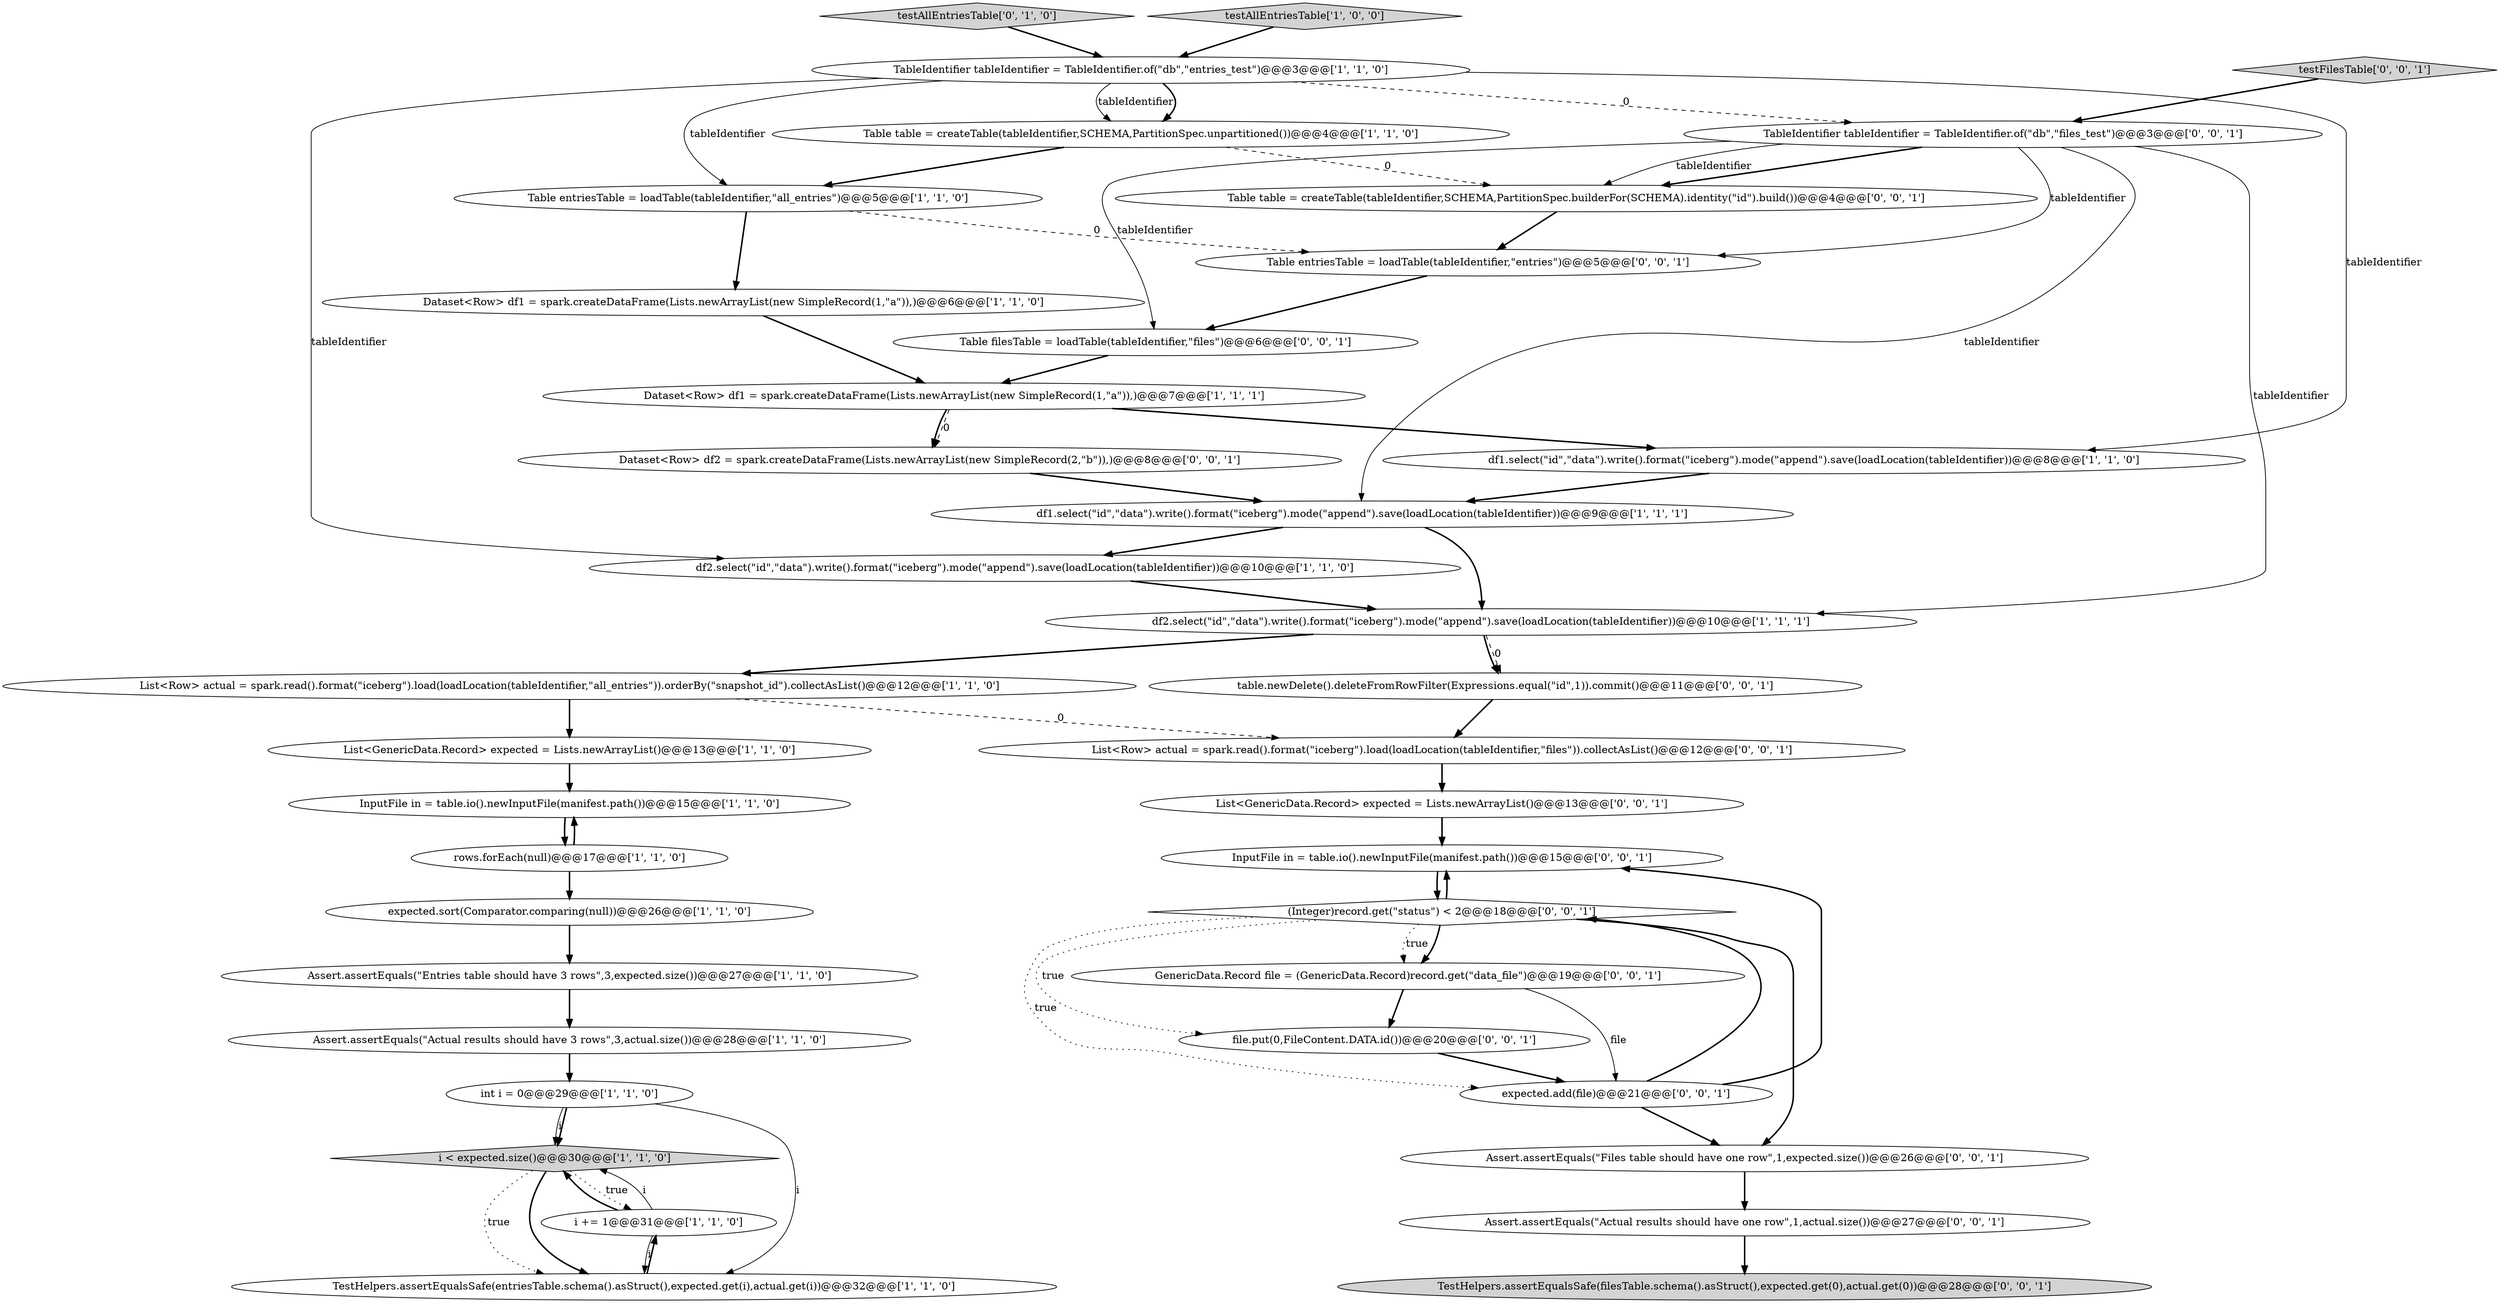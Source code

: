 digraph {
23 [style = filled, label = "Table table = createTable(tableIdentifier,SCHEMA,PartitionSpec.builderFor(SCHEMA).identity(\"id\").build())@@@4@@@['0', '0', '1']", fillcolor = white, shape = ellipse image = "AAA0AAABBB3BBB"];
9 [style = filled, label = "Table entriesTable = loadTable(tableIdentifier,\"all_entries\")@@@5@@@['1', '1', '0']", fillcolor = white, shape = ellipse image = "AAA0AAABBB1BBB"];
27 [style = filled, label = "GenericData.Record file = (GenericData.Record)record.get(\"data_file\")@@@19@@@['0', '0', '1']", fillcolor = white, shape = ellipse image = "AAA0AAABBB3BBB"];
13 [style = filled, label = "List<Row> actual = spark.read().format(\"iceberg\").load(loadLocation(tableIdentifier,\"all_entries\")).orderBy(\"snapshot_id\").collectAsList()@@@12@@@['1', '1', '0']", fillcolor = white, shape = ellipse image = "AAA0AAABBB1BBB"];
21 [style = filled, label = "testAllEntriesTable['0', '1', '0']", fillcolor = lightgray, shape = diamond image = "AAA0AAABBB2BBB"];
3 [style = filled, label = "df1.select(\"id\",\"data\").write().format(\"iceberg\").mode(\"append\").save(loadLocation(tableIdentifier))@@@8@@@['1', '1', '0']", fillcolor = white, shape = ellipse image = "AAA0AAABBB1BBB"];
12 [style = filled, label = "Assert.assertEquals(\"Actual results should have 3 rows\",3,actual.size())@@@28@@@['1', '1', '0']", fillcolor = white, shape = ellipse image = "AAA0AAABBB1BBB"];
35 [style = filled, label = "List<Row> actual = spark.read().format(\"iceberg\").load(loadLocation(tableIdentifier,\"files\")).collectAsList()@@@12@@@['0', '0', '1']", fillcolor = white, shape = ellipse image = "AAA0AAABBB3BBB"];
34 [style = filled, label = "Table filesTable = loadTable(tableIdentifier,\"files\")@@@6@@@['0', '0', '1']", fillcolor = white, shape = ellipse image = "AAA0AAABBB3BBB"];
29 [style = filled, label = "Assert.assertEquals(\"Actual results should have one row\",1,actual.size())@@@27@@@['0', '0', '1']", fillcolor = white, shape = ellipse image = "AAA0AAABBB3BBB"];
11 [style = filled, label = "InputFile in = table.io().newInputFile(manifest.path())@@@15@@@['1', '1', '0']", fillcolor = white, shape = ellipse image = "AAA0AAABBB1BBB"];
26 [style = filled, label = "(Integer)record.get(\"status\") < 2@@@18@@@['0', '0', '1']", fillcolor = white, shape = diamond image = "AAA0AAABBB3BBB"];
16 [style = filled, label = "i < expected.size()@@@30@@@['1', '1', '0']", fillcolor = lightgray, shape = diamond image = "AAA0AAABBB1BBB"];
22 [style = filled, label = "TableIdentifier tableIdentifier = TableIdentifier.of(\"db\",\"files_test\")@@@3@@@['0', '0', '1']", fillcolor = white, shape = ellipse image = "AAA0AAABBB3BBB"];
17 [style = filled, label = "df2.select(\"id\",\"data\").write().format(\"iceberg\").mode(\"append\").save(loadLocation(tableIdentifier))@@@10@@@['1', '1', '0']", fillcolor = white, shape = ellipse image = "AAA0AAABBB1BBB"];
14 [style = filled, label = "Table table = createTable(tableIdentifier,SCHEMA,PartitionSpec.unpartitioned())@@@4@@@['1', '1', '0']", fillcolor = white, shape = ellipse image = "AAA0AAABBB1BBB"];
32 [style = filled, label = "List<GenericData.Record> expected = Lists.newArrayList()@@@13@@@['0', '0', '1']", fillcolor = white, shape = ellipse image = "AAA0AAABBB3BBB"];
37 [style = filled, label = "Dataset<Row> df2 = spark.createDataFrame(Lists.newArrayList(new SimpleRecord(2,\"b\")),)@@@8@@@['0', '0', '1']", fillcolor = white, shape = ellipse image = "AAA0AAABBB3BBB"];
18 [style = filled, label = "testAllEntriesTable['1', '0', '0']", fillcolor = lightgray, shape = diamond image = "AAA0AAABBB1BBB"];
2 [style = filled, label = "List<GenericData.Record> expected = Lists.newArrayList()@@@13@@@['1', '1', '0']", fillcolor = white, shape = ellipse image = "AAA0AAABBB1BBB"];
38 [style = filled, label = "Assert.assertEquals(\"Files table should have one row\",1,expected.size())@@@26@@@['0', '0', '1']", fillcolor = white, shape = ellipse image = "AAA0AAABBB3BBB"];
10 [style = filled, label = "i += 1@@@31@@@['1', '1', '0']", fillcolor = white, shape = ellipse image = "AAA0AAABBB1BBB"];
5 [style = filled, label = "expected.sort(Comparator.comparing(null))@@@26@@@['1', '1', '0']", fillcolor = white, shape = ellipse image = "AAA0AAABBB1BBB"];
1 [style = filled, label = "Dataset<Row> df1 = spark.createDataFrame(Lists.newArrayList(new SimpleRecord(1,\"a\")),)@@@6@@@['1', '1', '0']", fillcolor = white, shape = ellipse image = "AAA0AAABBB1BBB"];
25 [style = filled, label = "file.put(0,FileContent.DATA.id())@@@20@@@['0', '0', '1']", fillcolor = white, shape = ellipse image = "AAA0AAABBB3BBB"];
31 [style = filled, label = "TestHelpers.assertEqualsSafe(filesTable.schema().asStruct(),expected.get(0),actual.get(0))@@@28@@@['0', '0', '1']", fillcolor = lightgray, shape = ellipse image = "AAA0AAABBB3BBB"];
33 [style = filled, label = "Table entriesTable = loadTable(tableIdentifier,\"entries\")@@@5@@@['0', '0', '1']", fillcolor = white, shape = ellipse image = "AAA0AAABBB3BBB"];
24 [style = filled, label = "table.newDelete().deleteFromRowFilter(Expressions.equal(\"id\",1)).commit()@@@11@@@['0', '0', '1']", fillcolor = white, shape = ellipse image = "AAA0AAABBB3BBB"];
20 [style = filled, label = "df2.select(\"id\",\"data\").write().format(\"iceberg\").mode(\"append\").save(loadLocation(tableIdentifier))@@@10@@@['1', '1', '1']", fillcolor = white, shape = ellipse image = "AAA0AAABBB1BBB"];
6 [style = filled, label = "Dataset<Row> df1 = spark.createDataFrame(Lists.newArrayList(new SimpleRecord(1,\"a\")),)@@@7@@@['1', '1', '1']", fillcolor = white, shape = ellipse image = "AAA0AAABBB1BBB"];
15 [style = filled, label = "Assert.assertEquals(\"Entries table should have 3 rows\",3,expected.size())@@@27@@@['1', '1', '0']", fillcolor = white, shape = ellipse image = "AAA0AAABBB1BBB"];
19 [style = filled, label = "df1.select(\"id\",\"data\").write().format(\"iceberg\").mode(\"append\").save(loadLocation(tableIdentifier))@@@9@@@['1', '1', '1']", fillcolor = white, shape = ellipse image = "AAA0AAABBB1BBB"];
8 [style = filled, label = "int i = 0@@@29@@@['1', '1', '0']", fillcolor = white, shape = ellipse image = "AAA0AAABBB1BBB"];
36 [style = filled, label = "testFilesTable['0', '0', '1']", fillcolor = lightgray, shape = diamond image = "AAA0AAABBB3BBB"];
0 [style = filled, label = "rows.forEach(null)@@@17@@@['1', '1', '0']", fillcolor = white, shape = ellipse image = "AAA0AAABBB1BBB"];
4 [style = filled, label = "TableIdentifier tableIdentifier = TableIdentifier.of(\"db\",\"entries_test\")@@@3@@@['1', '1', '0']", fillcolor = white, shape = ellipse image = "AAA0AAABBB1BBB"];
28 [style = filled, label = "InputFile in = table.io().newInputFile(manifest.path())@@@15@@@['0', '0', '1']", fillcolor = white, shape = ellipse image = "AAA0AAABBB3BBB"];
30 [style = filled, label = "expected.add(file)@@@21@@@['0', '0', '1']", fillcolor = white, shape = ellipse image = "AAA0AAABBB3BBB"];
7 [style = filled, label = "TestHelpers.assertEqualsSafe(entriesTable.schema().asStruct(),expected.get(i),actual.get(i))@@@32@@@['1', '1', '0']", fillcolor = white, shape = ellipse image = "AAA0AAABBB1BBB"];
10->16 [style = solid, label="i"];
8->16 [style = bold, label=""];
10->16 [style = bold, label=""];
24->35 [style = bold, label=""];
30->26 [style = bold, label=""];
26->38 [style = bold, label=""];
4->17 [style = solid, label="tableIdentifier"];
22->20 [style = solid, label="tableIdentifier"];
27->25 [style = bold, label=""];
8->16 [style = solid, label="i"];
7->10 [style = bold, label=""];
34->6 [style = bold, label=""];
2->11 [style = bold, label=""];
15->12 [style = bold, label=""];
26->25 [style = dotted, label="true"];
22->34 [style = solid, label="tableIdentifier"];
11->0 [style = bold, label=""];
19->20 [style = bold, label=""];
22->33 [style = solid, label="tableIdentifier"];
28->26 [style = bold, label=""];
38->29 [style = bold, label=""];
9->33 [style = dashed, label="0"];
13->35 [style = dashed, label="0"];
23->33 [style = bold, label=""];
33->34 [style = bold, label=""];
6->37 [style = bold, label=""];
30->38 [style = bold, label=""];
36->22 [style = bold, label=""];
6->37 [style = dashed, label="0"];
14->9 [style = bold, label=""];
17->20 [style = bold, label=""];
27->30 [style = solid, label="file"];
16->7 [style = dotted, label="true"];
1->6 [style = bold, label=""];
0->11 [style = bold, label=""];
26->27 [style = bold, label=""];
26->30 [style = dotted, label="true"];
35->32 [style = bold, label=""];
4->9 [style = solid, label="tableIdentifier"];
20->13 [style = bold, label=""];
37->19 [style = bold, label=""];
20->24 [style = dashed, label="0"];
32->28 [style = bold, label=""];
19->17 [style = bold, label=""];
16->10 [style = dotted, label="true"];
4->22 [style = dashed, label="0"];
6->3 [style = bold, label=""];
3->19 [style = bold, label=""];
29->31 [style = bold, label=""];
4->14 [style = solid, label="tableIdentifier"];
26->28 [style = bold, label=""];
4->14 [style = bold, label=""];
20->24 [style = bold, label=""];
30->28 [style = bold, label=""];
16->7 [style = bold, label=""];
4->3 [style = solid, label="tableIdentifier"];
10->7 [style = solid, label="i"];
22->23 [style = bold, label=""];
0->5 [style = bold, label=""];
26->27 [style = dotted, label="true"];
13->2 [style = bold, label=""];
14->23 [style = dashed, label="0"];
21->4 [style = bold, label=""];
25->30 [style = bold, label=""];
9->1 [style = bold, label=""];
12->8 [style = bold, label=""];
8->7 [style = solid, label="i"];
22->19 [style = solid, label="tableIdentifier"];
22->23 [style = solid, label="tableIdentifier"];
18->4 [style = bold, label=""];
5->15 [style = bold, label=""];
}
